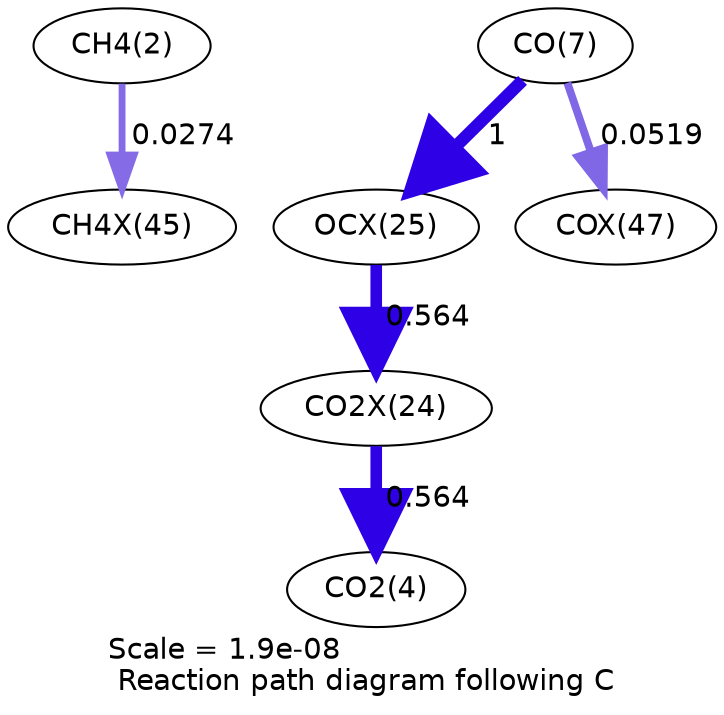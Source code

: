 digraph reaction_paths {
center=1;
s4 -> s68[fontname="Helvetica", penwidth=3.28, arrowsize=1.64, color="0.7, 0.527, 0.9"
, label=" 0.0274"];
s9 -> s64[fontname="Helvetica", penwidth=6, arrowsize=3, color="0.7, 1.5, 0.9"
, label=" 1"];
s9 -> s70[fontname="Helvetica", penwidth=3.77, arrowsize=1.88, color="0.7, 0.552, 0.9"
, label=" 0.0519"];
s64 -> s63[fontname="Helvetica", penwidth=5.57, arrowsize=2.78, color="0.7, 1.06, 0.9"
, label=" 0.564"];
s63 -> s6[fontname="Helvetica", penwidth=5.57, arrowsize=2.78, color="0.7, 1.06, 0.9"
, label=" 0.564"];
s4 [ fontname="Helvetica", label="CH4(2)"];
s6 [ fontname="Helvetica", label="CO2(4)"];
s9 [ fontname="Helvetica", label="CO(7)"];
s63 [ fontname="Helvetica", label="CO2X(24)"];
s64 [ fontname="Helvetica", label="OCX(25)"];
s68 [ fontname="Helvetica", label="CH4X(45)"];
s70 [ fontname="Helvetica", label="COX(47)"];
 label = "Scale = 1.9e-08\l Reaction path diagram following C";
 fontname = "Helvetica";
}
